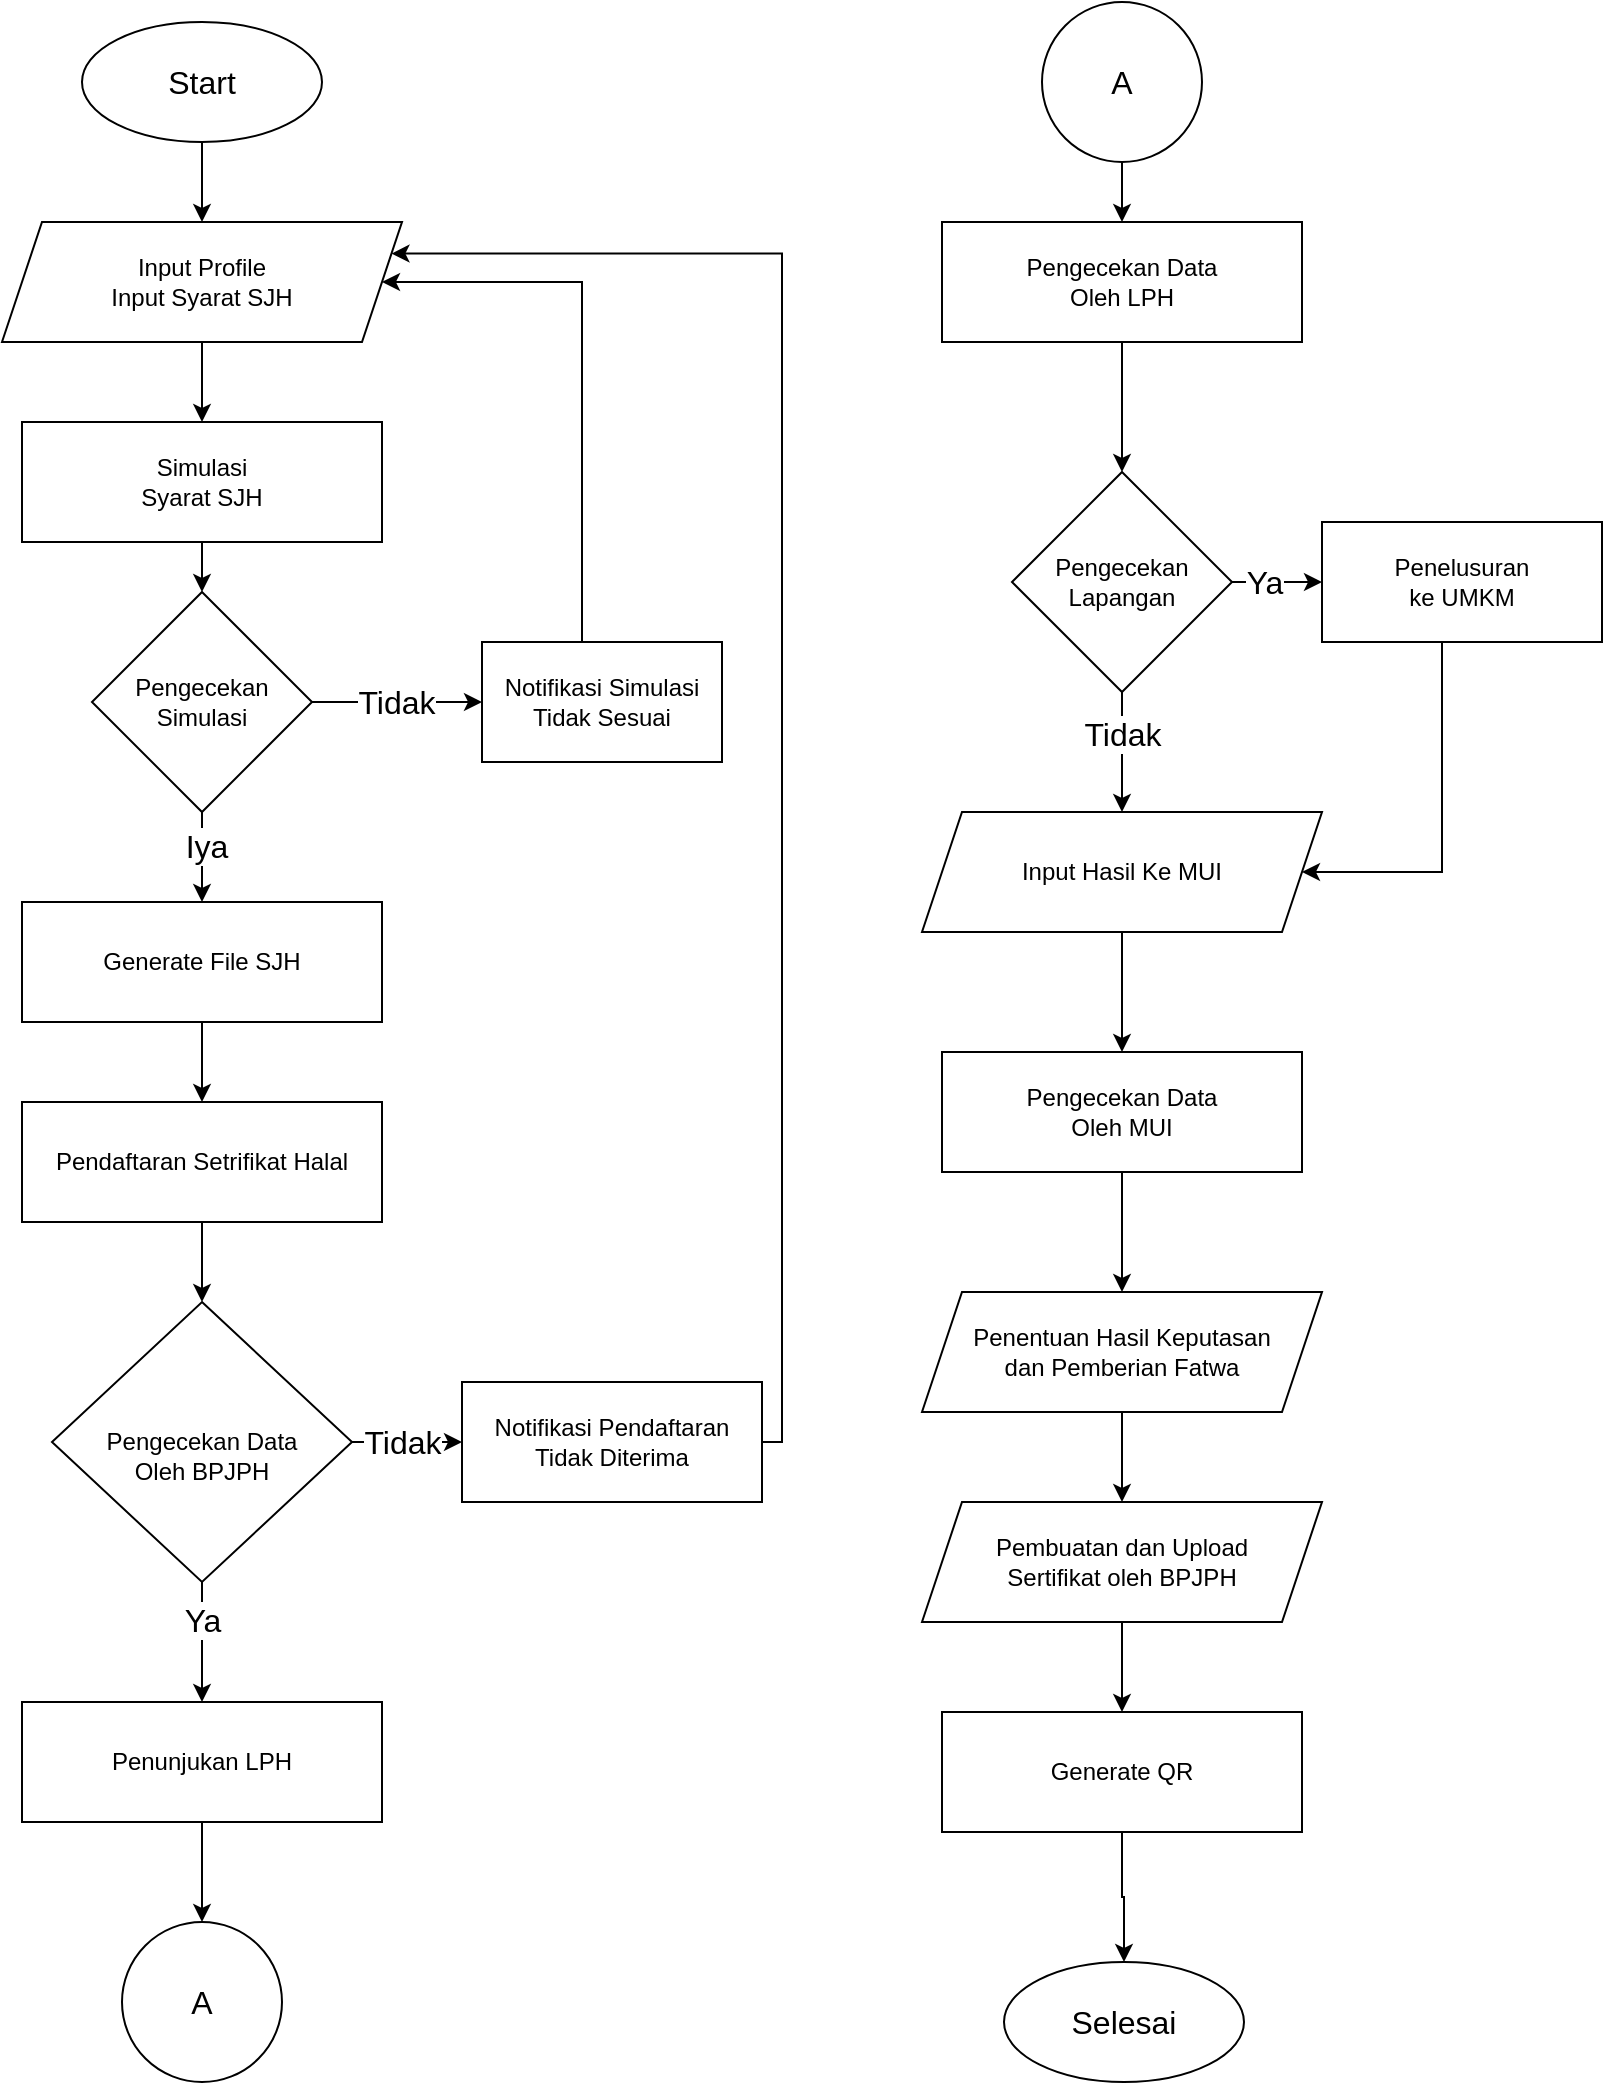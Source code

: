<mxfile version="20.1.1" type="github">
  <diagram id="t0wgl5kGKeVj71PaXPHp" name="Page-1">
    <mxGraphModel dx="2498" dy="1471" grid="1" gridSize="10" guides="1" tooltips="1" connect="1" arrows="1" fold="1" page="1" pageScale="1" pageWidth="850" pageHeight="1100" math="0" shadow="0">
      <root>
        <mxCell id="0" />
        <mxCell id="1" parent="0" />
        <mxCell id="wTUO78rwZ2sCBWeo4oor-3" value="" style="edgeStyle=orthogonalEdgeStyle;rounded=0;orthogonalLoop=1;jettySize=auto;html=1;fontSize=16;" edge="1" parent="1" source="wTUO78rwZ2sCBWeo4oor-1" target="wTUO78rwZ2sCBWeo4oor-2">
          <mxGeometry relative="1" as="geometry" />
        </mxCell>
        <mxCell id="wTUO78rwZ2sCBWeo4oor-1" value="&lt;font style=&quot;font-size: 16px;&quot;&gt;Start&lt;/font&gt;" style="ellipse;whiteSpace=wrap;html=1;" vertex="1" parent="1">
          <mxGeometry x="90" y="35" width="120" height="60" as="geometry" />
        </mxCell>
        <mxCell id="wTUO78rwZ2sCBWeo4oor-5" value="" style="edgeStyle=orthogonalEdgeStyle;rounded=0;orthogonalLoop=1;jettySize=auto;html=1;fontSize=16;" edge="1" parent="1" source="wTUO78rwZ2sCBWeo4oor-2" target="wTUO78rwZ2sCBWeo4oor-4">
          <mxGeometry relative="1" as="geometry" />
        </mxCell>
        <mxCell id="wTUO78rwZ2sCBWeo4oor-2" value="Input Profile&lt;br&gt;Input Syarat SJH" style="shape=parallelogram;perimeter=parallelogramPerimeter;whiteSpace=wrap;html=1;fixedSize=1;" vertex="1" parent="1">
          <mxGeometry x="50" y="135" width="200" height="60" as="geometry" />
        </mxCell>
        <mxCell id="wTUO78rwZ2sCBWeo4oor-7" value="" style="edgeStyle=orthogonalEdgeStyle;rounded=0;orthogonalLoop=1;jettySize=auto;html=1;fontSize=16;" edge="1" parent="1" source="wTUO78rwZ2sCBWeo4oor-4" target="wTUO78rwZ2sCBWeo4oor-6">
          <mxGeometry relative="1" as="geometry" />
        </mxCell>
        <mxCell id="wTUO78rwZ2sCBWeo4oor-4" value="Simulasi &lt;br&gt;Syarat SJH" style="whiteSpace=wrap;html=1;" vertex="1" parent="1">
          <mxGeometry x="60" y="235" width="180" height="60" as="geometry" />
        </mxCell>
        <mxCell id="wTUO78rwZ2sCBWeo4oor-9" value="" style="edgeStyle=orthogonalEdgeStyle;rounded=0;orthogonalLoop=1;jettySize=auto;html=1;fontSize=16;" edge="1" parent="1" source="wTUO78rwZ2sCBWeo4oor-6" target="wTUO78rwZ2sCBWeo4oor-8">
          <mxGeometry relative="1" as="geometry" />
        </mxCell>
        <mxCell id="wTUO78rwZ2sCBWeo4oor-56" value="Tidak" style="edgeLabel;html=1;align=center;verticalAlign=middle;resizable=0;points=[];fontSize=16;" vertex="1" connectable="0" parent="wTUO78rwZ2sCBWeo4oor-9">
          <mxGeometry x="-0.295" y="-1" relative="1" as="geometry">
            <mxPoint x="12" y="-1" as="offset" />
          </mxGeometry>
        </mxCell>
        <mxCell id="wTUO78rwZ2sCBWeo4oor-12" value="" style="edgeStyle=orthogonalEdgeStyle;rounded=0;orthogonalLoop=1;jettySize=auto;html=1;fontSize=16;" edge="1" parent="1" source="wTUO78rwZ2sCBWeo4oor-6" target="wTUO78rwZ2sCBWeo4oor-11">
          <mxGeometry relative="1" as="geometry" />
        </mxCell>
        <mxCell id="wTUO78rwZ2sCBWeo4oor-57" value="Iya" style="edgeLabel;html=1;align=center;verticalAlign=middle;resizable=0;points=[];fontSize=16;" vertex="1" connectable="0" parent="wTUO78rwZ2sCBWeo4oor-12">
          <mxGeometry x="-0.27" y="2" relative="1" as="geometry">
            <mxPoint as="offset" />
          </mxGeometry>
        </mxCell>
        <mxCell id="wTUO78rwZ2sCBWeo4oor-6" value="Pengecekan Simulasi" style="rhombus;whiteSpace=wrap;html=1;" vertex="1" parent="1">
          <mxGeometry x="95" y="320" width="110" height="110" as="geometry" />
        </mxCell>
        <mxCell id="wTUO78rwZ2sCBWeo4oor-10" style="edgeStyle=orthogonalEdgeStyle;rounded=0;orthogonalLoop=1;jettySize=auto;html=1;entryX=1;entryY=0.5;entryDx=0;entryDy=0;fontSize=16;" edge="1" parent="1" source="wTUO78rwZ2sCBWeo4oor-8" target="wTUO78rwZ2sCBWeo4oor-2">
          <mxGeometry relative="1" as="geometry">
            <Array as="points">
              <mxPoint x="340" y="165" />
            </Array>
          </mxGeometry>
        </mxCell>
        <mxCell id="wTUO78rwZ2sCBWeo4oor-8" value="Notifikasi Simulasi Tidak Sesuai" style="whiteSpace=wrap;html=1;" vertex="1" parent="1">
          <mxGeometry x="290" y="345" width="120" height="60" as="geometry" />
        </mxCell>
        <mxCell id="wTUO78rwZ2sCBWeo4oor-16" value="" style="edgeStyle=orthogonalEdgeStyle;rounded=0;orthogonalLoop=1;jettySize=auto;html=1;fontSize=16;" edge="1" parent="1" source="wTUO78rwZ2sCBWeo4oor-11" target="wTUO78rwZ2sCBWeo4oor-15">
          <mxGeometry relative="1" as="geometry" />
        </mxCell>
        <mxCell id="wTUO78rwZ2sCBWeo4oor-11" value="Generate File SJH" style="whiteSpace=wrap;html=1;" vertex="1" parent="1">
          <mxGeometry x="60" y="475" width="180" height="60" as="geometry" />
        </mxCell>
        <mxCell id="wTUO78rwZ2sCBWeo4oor-18" value="" style="edgeStyle=orthogonalEdgeStyle;rounded=0;orthogonalLoop=1;jettySize=auto;html=1;fontSize=16;" edge="1" parent="1" source="wTUO78rwZ2sCBWeo4oor-15" target="wTUO78rwZ2sCBWeo4oor-17">
          <mxGeometry relative="1" as="geometry" />
        </mxCell>
        <mxCell id="wTUO78rwZ2sCBWeo4oor-15" value="Pendaftaran Setrifikat Halal" style="whiteSpace=wrap;html=1;" vertex="1" parent="1">
          <mxGeometry x="60" y="575" width="180" height="60" as="geometry" />
        </mxCell>
        <mxCell id="wTUO78rwZ2sCBWeo4oor-22" value="" style="edgeStyle=orthogonalEdgeStyle;rounded=0;orthogonalLoop=1;jettySize=auto;html=1;fontSize=16;" edge="1" parent="1" source="wTUO78rwZ2sCBWeo4oor-17" target="wTUO78rwZ2sCBWeo4oor-21">
          <mxGeometry relative="1" as="geometry" />
        </mxCell>
        <mxCell id="wTUO78rwZ2sCBWeo4oor-58" value="Tidak" style="edgeLabel;html=1;align=center;verticalAlign=middle;resizable=0;points=[];fontSize=16;" vertex="1" connectable="0" parent="wTUO78rwZ2sCBWeo4oor-22">
          <mxGeometry x="-0.323" y="1" relative="1" as="geometry">
            <mxPoint x="6" y="1" as="offset" />
          </mxGeometry>
        </mxCell>
        <mxCell id="wTUO78rwZ2sCBWeo4oor-25" value="" style="edgeStyle=orthogonalEdgeStyle;rounded=0;orthogonalLoop=1;jettySize=auto;html=1;fontSize=16;" edge="1" parent="1" source="wTUO78rwZ2sCBWeo4oor-17" target="wTUO78rwZ2sCBWeo4oor-24">
          <mxGeometry relative="1" as="geometry" />
        </mxCell>
        <mxCell id="wTUO78rwZ2sCBWeo4oor-59" value="Ya" style="edgeLabel;html=1;align=center;verticalAlign=middle;resizable=0;points=[];fontSize=16;" vertex="1" connectable="0" parent="wTUO78rwZ2sCBWeo4oor-25">
          <mxGeometry x="-0.38" relative="1" as="geometry">
            <mxPoint as="offset" />
          </mxGeometry>
        </mxCell>
        <mxCell id="wTUO78rwZ2sCBWeo4oor-17" value="&lt;br&gt;Pengecekan Data &lt;br&gt;Oleh BPJPH" style="rhombus;whiteSpace=wrap;html=1;" vertex="1" parent="1">
          <mxGeometry x="75" y="675" width="150" height="140" as="geometry" />
        </mxCell>
        <mxCell id="wTUO78rwZ2sCBWeo4oor-23" style="edgeStyle=orthogonalEdgeStyle;rounded=0;orthogonalLoop=1;jettySize=auto;html=1;entryX=1;entryY=0.25;entryDx=0;entryDy=0;fontSize=16;" edge="1" parent="1" source="wTUO78rwZ2sCBWeo4oor-21" target="wTUO78rwZ2sCBWeo4oor-2">
          <mxGeometry relative="1" as="geometry">
            <Array as="points">
              <mxPoint x="440" y="745" />
              <mxPoint x="440" y="151" />
            </Array>
          </mxGeometry>
        </mxCell>
        <mxCell id="wTUO78rwZ2sCBWeo4oor-21" value="Notifikasi Pendaftaran Tidak Diterima" style="whiteSpace=wrap;html=1;" vertex="1" parent="1">
          <mxGeometry x="280" y="715" width="150" height="60" as="geometry" />
        </mxCell>
        <mxCell id="wTUO78rwZ2sCBWeo4oor-27" value="" style="edgeStyle=orthogonalEdgeStyle;rounded=0;orthogonalLoop=1;jettySize=auto;html=1;fontSize=16;" edge="1" parent="1" source="wTUO78rwZ2sCBWeo4oor-24" target="wTUO78rwZ2sCBWeo4oor-26">
          <mxGeometry relative="1" as="geometry" />
        </mxCell>
        <mxCell id="wTUO78rwZ2sCBWeo4oor-24" value="Penunjukan LPH" style="whiteSpace=wrap;html=1;" vertex="1" parent="1">
          <mxGeometry x="60" y="875" width="180" height="60" as="geometry" />
        </mxCell>
        <mxCell id="wTUO78rwZ2sCBWeo4oor-26" value="A" style="ellipse;whiteSpace=wrap;html=1;aspect=fixed;fontSize=16;" vertex="1" parent="1">
          <mxGeometry x="110" y="985" width="80" height="80" as="geometry" />
        </mxCell>
        <mxCell id="wTUO78rwZ2sCBWeo4oor-30" value="" style="edgeStyle=orthogonalEdgeStyle;rounded=0;orthogonalLoop=1;jettySize=auto;html=1;fontSize=16;" edge="1" parent="1" source="wTUO78rwZ2sCBWeo4oor-28" target="wTUO78rwZ2sCBWeo4oor-29">
          <mxGeometry relative="1" as="geometry" />
        </mxCell>
        <mxCell id="wTUO78rwZ2sCBWeo4oor-28" value="A" style="ellipse;whiteSpace=wrap;html=1;aspect=fixed;fontSize=16;" vertex="1" parent="1">
          <mxGeometry x="570" y="25" width="80" height="80" as="geometry" />
        </mxCell>
        <mxCell id="wTUO78rwZ2sCBWeo4oor-32" value="" style="edgeStyle=orthogonalEdgeStyle;rounded=0;orthogonalLoop=1;jettySize=auto;html=1;fontSize=16;" edge="1" parent="1" source="wTUO78rwZ2sCBWeo4oor-29" target="wTUO78rwZ2sCBWeo4oor-31">
          <mxGeometry relative="1" as="geometry" />
        </mxCell>
        <mxCell id="wTUO78rwZ2sCBWeo4oor-29" value="Pengecekan Data&lt;br&gt;Oleh LPH" style="whiteSpace=wrap;html=1;" vertex="1" parent="1">
          <mxGeometry x="520" y="135" width="180" height="60" as="geometry" />
        </mxCell>
        <mxCell id="wTUO78rwZ2sCBWeo4oor-34" value="" style="edgeStyle=orthogonalEdgeStyle;rounded=0;orthogonalLoop=1;jettySize=auto;html=1;fontSize=16;" edge="1" parent="1" source="wTUO78rwZ2sCBWeo4oor-31" target="wTUO78rwZ2sCBWeo4oor-33">
          <mxGeometry relative="1" as="geometry" />
        </mxCell>
        <mxCell id="wTUO78rwZ2sCBWeo4oor-60" value="Ya" style="edgeLabel;html=1;align=center;verticalAlign=middle;resizable=0;points=[];fontSize=16;" vertex="1" connectable="0" parent="wTUO78rwZ2sCBWeo4oor-34">
          <mxGeometry x="-0.749" relative="1" as="geometry">
            <mxPoint x="10" as="offset" />
          </mxGeometry>
        </mxCell>
        <mxCell id="wTUO78rwZ2sCBWeo4oor-38" value="" style="edgeStyle=orthogonalEdgeStyle;rounded=0;orthogonalLoop=1;jettySize=auto;html=1;fontSize=16;" edge="1" parent="1" source="wTUO78rwZ2sCBWeo4oor-31" target="wTUO78rwZ2sCBWeo4oor-36">
          <mxGeometry relative="1" as="geometry" />
        </mxCell>
        <mxCell id="wTUO78rwZ2sCBWeo4oor-61" value="Tidak" style="edgeLabel;html=1;align=center;verticalAlign=middle;resizable=0;points=[];fontSize=16;" vertex="1" connectable="0" parent="wTUO78rwZ2sCBWeo4oor-38">
          <mxGeometry x="-0.293" relative="1" as="geometry">
            <mxPoint as="offset" />
          </mxGeometry>
        </mxCell>
        <mxCell id="wTUO78rwZ2sCBWeo4oor-31" value="Pengecekan&lt;br&gt;Lapangan" style="rhombus;whiteSpace=wrap;html=1;" vertex="1" parent="1">
          <mxGeometry x="555" y="260" width="110" height="110" as="geometry" />
        </mxCell>
        <mxCell id="wTUO78rwZ2sCBWeo4oor-55" style="edgeStyle=orthogonalEdgeStyle;rounded=0;orthogonalLoop=1;jettySize=auto;html=1;fontSize=16;" edge="1" parent="1" source="wTUO78rwZ2sCBWeo4oor-33">
          <mxGeometry relative="1" as="geometry">
            <mxPoint x="700" y="460" as="targetPoint" />
            <Array as="points">
              <mxPoint x="770" y="460" />
            </Array>
          </mxGeometry>
        </mxCell>
        <mxCell id="wTUO78rwZ2sCBWeo4oor-33" value="Penelusuran&lt;br&gt;ke UMKM" style="whiteSpace=wrap;html=1;" vertex="1" parent="1">
          <mxGeometry x="710" y="285" width="140" height="60" as="geometry" />
        </mxCell>
        <mxCell id="wTUO78rwZ2sCBWeo4oor-40" value="" style="edgeStyle=orthogonalEdgeStyle;rounded=0;orthogonalLoop=1;jettySize=auto;html=1;fontSize=16;" edge="1" parent="1" source="wTUO78rwZ2sCBWeo4oor-36" target="wTUO78rwZ2sCBWeo4oor-39">
          <mxGeometry relative="1" as="geometry" />
        </mxCell>
        <mxCell id="wTUO78rwZ2sCBWeo4oor-36" value="Input Hasil Ke MUI" style="shape=parallelogram;perimeter=parallelogramPerimeter;whiteSpace=wrap;html=1;fixedSize=1;" vertex="1" parent="1">
          <mxGeometry x="510" y="430" width="200" height="60" as="geometry" />
        </mxCell>
        <mxCell id="wTUO78rwZ2sCBWeo4oor-42" value="" style="edgeStyle=orthogonalEdgeStyle;rounded=0;orthogonalLoop=1;jettySize=auto;html=1;fontSize=16;" edge="1" parent="1" source="wTUO78rwZ2sCBWeo4oor-39" target="wTUO78rwZ2sCBWeo4oor-41">
          <mxGeometry relative="1" as="geometry" />
        </mxCell>
        <mxCell id="wTUO78rwZ2sCBWeo4oor-39" value="Pengecekan Data &lt;br&gt;Oleh MUI" style="whiteSpace=wrap;html=1;" vertex="1" parent="1">
          <mxGeometry x="520" y="550" width="180" height="60" as="geometry" />
        </mxCell>
        <mxCell id="wTUO78rwZ2sCBWeo4oor-54" value="" style="edgeStyle=orthogonalEdgeStyle;rounded=0;orthogonalLoop=1;jettySize=auto;html=1;fontSize=16;" edge="1" parent="1" source="wTUO78rwZ2sCBWeo4oor-41" target="wTUO78rwZ2sCBWeo4oor-47">
          <mxGeometry relative="1" as="geometry" />
        </mxCell>
        <mxCell id="wTUO78rwZ2sCBWeo4oor-41" value="Penentuan Hasil Keputasan&lt;br&gt;dan Pemberian Fatwa" style="shape=parallelogram;perimeter=parallelogramPerimeter;whiteSpace=wrap;html=1;fixedSize=1;" vertex="1" parent="1">
          <mxGeometry x="510" y="670" width="200" height="60" as="geometry" />
        </mxCell>
        <mxCell id="wTUO78rwZ2sCBWeo4oor-51" value="" style="edgeStyle=orthogonalEdgeStyle;rounded=0;orthogonalLoop=1;jettySize=auto;html=1;fontSize=16;" edge="1" parent="1" source="wTUO78rwZ2sCBWeo4oor-47" target="wTUO78rwZ2sCBWeo4oor-48">
          <mxGeometry relative="1" as="geometry" />
        </mxCell>
        <mxCell id="wTUO78rwZ2sCBWeo4oor-47" value="Pembuatan dan Upload&lt;br&gt;Sertifikat oleh BPJPH" style="shape=parallelogram;perimeter=parallelogramPerimeter;whiteSpace=wrap;html=1;fixedSize=1;" vertex="1" parent="1">
          <mxGeometry x="510" y="775" width="200" height="60" as="geometry" />
        </mxCell>
        <mxCell id="wTUO78rwZ2sCBWeo4oor-53" value="" style="edgeStyle=orthogonalEdgeStyle;rounded=0;orthogonalLoop=1;jettySize=auto;html=1;fontSize=16;" edge="1" parent="1" source="wTUO78rwZ2sCBWeo4oor-48" target="wTUO78rwZ2sCBWeo4oor-52">
          <mxGeometry relative="1" as="geometry" />
        </mxCell>
        <mxCell id="wTUO78rwZ2sCBWeo4oor-48" value="Generate QR" style="whiteSpace=wrap;html=1;" vertex="1" parent="1">
          <mxGeometry x="520" y="880" width="180" height="60" as="geometry" />
        </mxCell>
        <mxCell id="wTUO78rwZ2sCBWeo4oor-52" value="&lt;font style=&quot;font-size: 16px;&quot;&gt;Selesai&lt;/font&gt;" style="ellipse;whiteSpace=wrap;html=1;" vertex="1" parent="1">
          <mxGeometry x="551" y="1005" width="120" height="60" as="geometry" />
        </mxCell>
      </root>
    </mxGraphModel>
  </diagram>
</mxfile>
